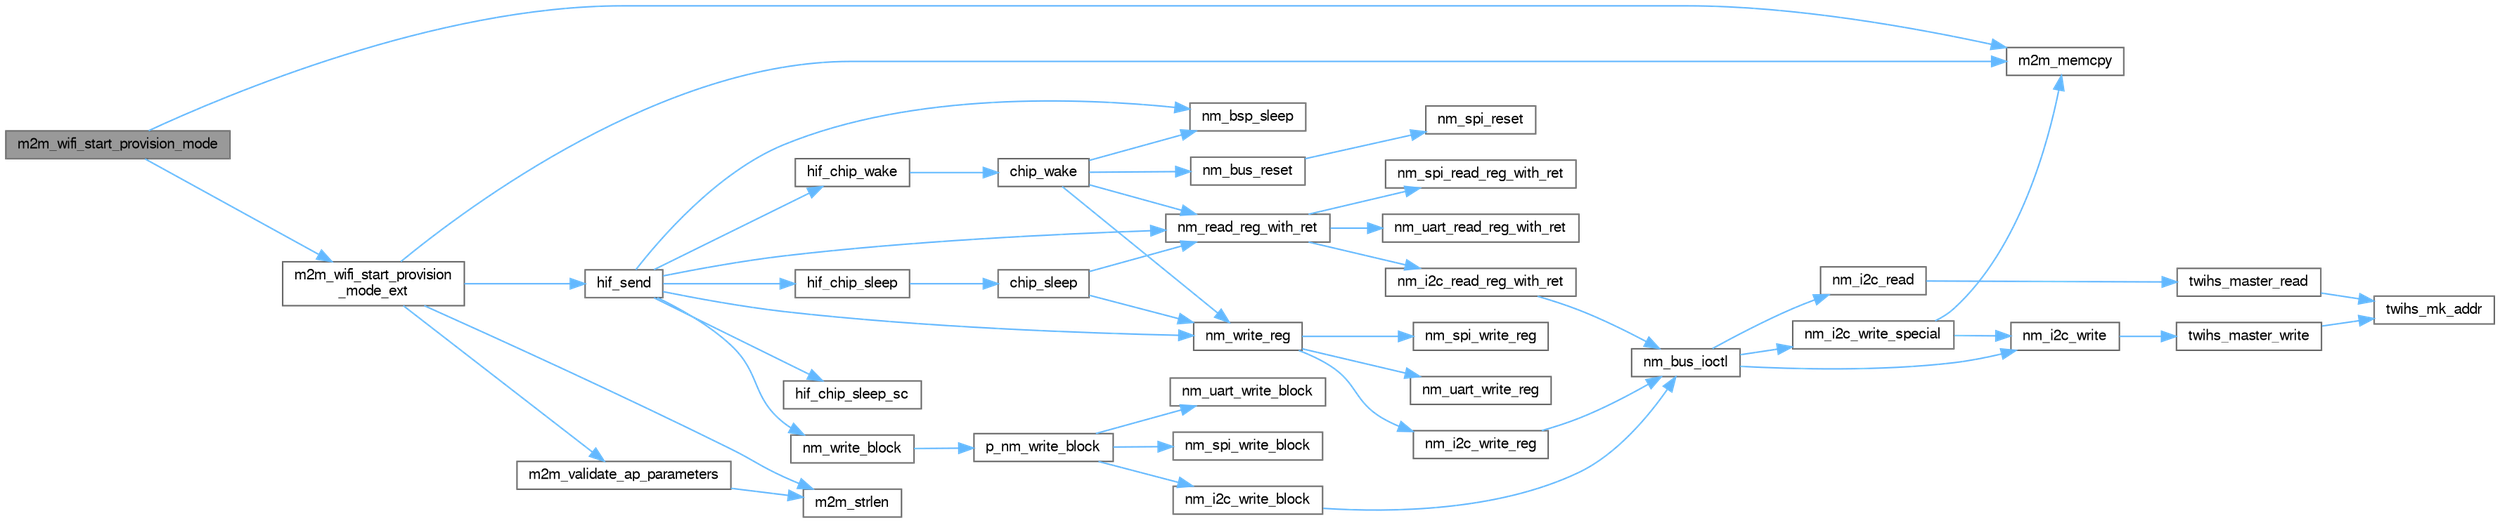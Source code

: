 digraph "m2m_wifi_start_provision_mode"
{
 // LATEX_PDF_SIZE
  bgcolor="transparent";
  edge [fontname=FreeSans,fontsize=10,labelfontname=FreeSans,labelfontsize=10];
  node [fontname=FreeSans,fontsize=10,shape=box,height=0.2,width=0.4];
  rankdir="LR";
  Node1 [label="m2m_wifi_start_provision_mode",height=0.2,width=0.4,color="gray40", fillcolor="grey60", style="filled", fontcolor="black",tooltip="Asynchronous API for control of Wi-Fi provisioning functionality."];
  Node1 -> Node2 [color="steelblue1",style="solid"];
  Node2 [label="m2m_memcpy",height=0.2,width=0.4,color="grey40", fillcolor="white", style="filled",URL="$group___c_o_m_m_o_n_a_p_i.html#ga28b094db63be31612f7d2c5af692d3a5",tooltip="Copy specified number of bytes from source buffer to destination buffer."];
  Node1 -> Node3 [color="steelblue1",style="solid"];
  Node3 [label="m2m_wifi_start_provision\l_mode_ext",height=0.2,width=0.4,color="grey40", fillcolor="white", style="filled",URL="$group___w_l_a_n_p_r_o_v_i_s_i_o_n.html#gadb605f9ef3ce3af36072b1ffca590a01",tooltip="Asynchronous API for control of Wi-Fi provisioning functionality with extended options."];
  Node3 -> Node4 [color="steelblue1",style="solid"];
  Node4 [label="hif_send",height=0.2,width=0.4,color="grey40", fillcolor="white", style="filled",URL="$m2m__hif_8c.html#a13ba8ad11b2ac39516ca787386d16ce0",tooltip="Send packet using host interface."];
  Node4 -> Node5 [color="steelblue1",style="solid"];
  Node5 [label="hif_chip_sleep",height=0.2,width=0.4,color="grey40", fillcolor="white", style="filled",URL="$m2m__hif_8c.html#a41d3f660265e122cbd7417ea8754e8dd",tooltip="To make the chip sleep."];
  Node5 -> Node6 [color="steelblue1",style="solid"];
  Node6 [label="chip_sleep",height=0.2,width=0.4,color="grey40", fillcolor="white", style="filled",URL="$nmasic_8c.html#a624e7923184968631a2eb86938d6f3ba",tooltip=" "];
  Node6 -> Node7 [color="steelblue1",style="solid"];
  Node7 [label="nm_read_reg_with_ret",height=0.2,width=0.4,color="grey40", fillcolor="white", style="filled",URL="$nmbus_8c.html#a475d273d8342f3f5c2a00e2887bf1b4f",tooltip=" "];
  Node7 -> Node8 [color="steelblue1",style="solid"];
  Node8 [label="nm_i2c_read_reg_with_ret",height=0.2,width=0.4,color="grey40", fillcolor="white", style="filled",URL="$nmi2c_8c.html#aa653cd4fd522820cd784c6328f372261",tooltip=" "];
  Node8 -> Node9 [color="steelblue1",style="solid"];
  Node9 [label="nm_bus_ioctl",height=0.2,width=0.4,color="grey40", fillcolor="white", style="filled",URL="$nm__bus__wrapper__same70_8c.html#aa98500dc13748397906e03440fb3892a",tooltip=" "];
  Node9 -> Node10 [color="steelblue1",style="solid"];
  Node10 [label="nm_i2c_read",height=0.2,width=0.4,color="grey40", fillcolor="white", style="filled",URL="$nm__bus__wrapper__same70_8c.html#a1240741839c5fb2592be8c34341aec6e",tooltip=" "];
  Node10 -> Node11 [color="steelblue1",style="solid"];
  Node11 [label="twihs_master_read",height=0.2,width=0.4,color="grey40", fillcolor="white", style="filled",URL="$group__sam__drivers__twihs__group.html#ga979e157165aa2b5e3e6d1e9ee608d5b7",tooltip="Read multiple bytes from a TWIHS compatible slave device."];
  Node11 -> Node12 [color="steelblue1",style="solid"];
  Node12 [label="twihs_mk_addr",height=0.2,width=0.4,color="grey40", fillcolor="white", style="filled",URL="$group__sam__drivers__twihs__group.html#gaca9e29e230ee2774cfc3dc7ed497f887",tooltip="Construct the TWIHS module address register field."];
  Node9 -> Node13 [color="steelblue1",style="solid"];
  Node13 [label="nm_i2c_write",height=0.2,width=0.4,color="grey40", fillcolor="white", style="filled",URL="$nm__bus__wrapper__same70_8c.html#afd98b5c0c472d424143edff9e8692624",tooltip=" "];
  Node13 -> Node14 [color="steelblue1",style="solid"];
  Node14 [label="twihs_master_write",height=0.2,width=0.4,color="grey40", fillcolor="white", style="filled",URL="$group__sam__drivers__twihs__group.html#ga6518c8674e646fbb67e8e91930e7f47a",tooltip="Write multiple bytes to a TWIHS compatible slave device."];
  Node14 -> Node12 [color="steelblue1",style="solid"];
  Node9 -> Node15 [color="steelblue1",style="solid"];
  Node15 [label="nm_i2c_write_special",height=0.2,width=0.4,color="grey40", fillcolor="white", style="filled",URL="$nm__bus__wrapper__same70_8c.html#a471c97b3665281f2df10ccff14d5e537",tooltip=" "];
  Node15 -> Node2 [color="steelblue1",style="solid"];
  Node15 -> Node13 [color="steelblue1",style="solid"];
  Node7 -> Node16 [color="steelblue1",style="solid"];
  Node16 [label="nm_spi_read_reg_with_ret",height=0.2,width=0.4,color="grey40", fillcolor="white", style="filled",URL="$nmspi_8h.html#aae92c14d16f00b293e10a8a3a86f9095",tooltip=" "];
  Node7 -> Node17 [color="steelblue1",style="solid"];
  Node17 [label="nm_uart_read_reg_with_ret",height=0.2,width=0.4,color="grey40", fillcolor="white", style="filled",URL="$nmuart_8h.html#a5ddecb766fd8041b0a2ff7f553f8183e",tooltip=" "];
  Node6 -> Node18 [color="steelblue1",style="solid"];
  Node18 [label="nm_write_reg",height=0.2,width=0.4,color="grey40", fillcolor="white", style="filled",URL="$nmbus_8c.html#a6a7d6b943cea86630575707ef80e09f9",tooltip=" "];
  Node18 -> Node19 [color="steelblue1",style="solid"];
  Node19 [label="nm_i2c_write_reg",height=0.2,width=0.4,color="grey40", fillcolor="white", style="filled",URL="$nmi2c_8c.html#a1bd0dd974a31b39146c20717bd6b7991",tooltip=" "];
  Node19 -> Node9 [color="steelblue1",style="solid"];
  Node18 -> Node20 [color="steelblue1",style="solid"];
  Node20 [label="nm_spi_write_reg",height=0.2,width=0.4,color="grey40", fillcolor="white", style="filled",URL="$nmspi_8h.html#a8e4e4efa9b987e6eed4c23b848248a32",tooltip=" "];
  Node18 -> Node21 [color="steelblue1",style="solid"];
  Node21 [label="nm_uart_write_reg",height=0.2,width=0.4,color="grey40", fillcolor="white", style="filled",URL="$nmuart_8h.html#a8d6ab67f8e0106126ba1748e68cd943c",tooltip=" "];
  Node4 -> Node22 [color="steelblue1",style="solid"];
  Node22 [label="hif_chip_sleep_sc",height=0.2,width=0.4,color="grey40", fillcolor="white", style="filled",URL="$m2m__hif_8c.html#a756a9c1154d55efd6c7924ef1ace5e75",tooltip="To clear the chip sleep but keep the chip sleep."];
  Node4 -> Node23 [color="steelblue1",style="solid"];
  Node23 [label="hif_chip_wake",height=0.2,width=0.4,color="grey40", fillcolor="white", style="filled",URL="$m2m__hif_8c.html#a88c8f023679d14d6866b80c9275db686",tooltip="To Wakeup the chip."];
  Node23 -> Node24 [color="steelblue1",style="solid"];
  Node24 [label="chip_wake",height=0.2,width=0.4,color="grey40", fillcolor="white", style="filled",URL="$nmasic_8c.html#abe05d6f4afa80ace3bd105d63dceda52",tooltip=" "];
  Node24 -> Node25 [color="steelblue1",style="solid"];
  Node25 [label="nm_bsp_sleep",height=0.2,width=0.4,color="grey40", fillcolor="white", style="filled",URL="$group___nm_bsp_sleep_fn.html#gadbf38ddf0138d8e0a4e4720909a7b081",tooltip="Used to put the host to sleep for the specified duration (in milliseconds). Forcing the host to sleep..."];
  Node24 -> Node26 [color="steelblue1",style="solid"];
  Node26 [label="nm_bus_reset",height=0.2,width=0.4,color="grey40", fillcolor="white", style="filled",URL="$nmbus_8c.html#a47e65a88a8262359d46de3cb869f481e",tooltip="reset bus interface"];
  Node26 -> Node27 [color="steelblue1",style="solid"];
  Node27 [label="nm_spi_reset",height=0.2,width=0.4,color="grey40", fillcolor="white", style="filled",URL="$nmspi_8h.html#a2277b874c5554c7f0675fcd5543aa6c0",tooltip="reset the SPI"];
  Node24 -> Node7 [color="steelblue1",style="solid"];
  Node24 -> Node18 [color="steelblue1",style="solid"];
  Node4 -> Node25 [color="steelblue1",style="solid"];
  Node4 -> Node7 [color="steelblue1",style="solid"];
  Node4 -> Node28 [color="steelblue1",style="solid"];
  Node28 [label="nm_write_block",height=0.2,width=0.4,color="grey40", fillcolor="white", style="filled",URL="$nmbus_8c.html#afb924df7f944a8137cd51069512661cf",tooltip=" "];
  Node28 -> Node29 [color="steelblue1",style="solid"];
  Node29 [label="p_nm_write_block",height=0.2,width=0.4,color="grey40", fillcolor="white", style="filled",URL="$nmbus_8c.html#a81ed1ef0558d7051509ba9c17b094ac7",tooltip=" "];
  Node29 -> Node30 [color="steelblue1",style="solid"];
  Node30 [label="nm_i2c_write_block",height=0.2,width=0.4,color="grey40", fillcolor="white", style="filled",URL="$nmi2c_8c.html#ac22360c7cd5368880a6543bb73e29970",tooltip=" "];
  Node30 -> Node9 [color="steelblue1",style="solid"];
  Node29 -> Node31 [color="steelblue1",style="solid"];
  Node31 [label="nm_spi_write_block",height=0.2,width=0.4,color="grey40", fillcolor="white", style="filled",URL="$nmspi_8h.html#a49c8f196f4c41f481a06e359147484ca",tooltip=" "];
  Node29 -> Node32 [color="steelblue1",style="solid"];
  Node32 [label="nm_uart_write_block",height=0.2,width=0.4,color="grey40", fillcolor="white", style="filled",URL="$nmuart_8h.html#af3e3a2d30119f8703486ce50d601819f",tooltip=" "];
  Node4 -> Node18 [color="steelblue1",style="solid"];
  Node3 -> Node2 [color="steelblue1",style="solid"];
  Node3 -> Node33 [color="steelblue1",style="solid"];
  Node33 [label="m2m_strlen",height=0.2,width=0.4,color="grey40", fillcolor="white", style="filled",URL="$group___c_o_m_m_o_n_a_p_i.html#ga7ab2c19ce29ea364fb1653765732172f",tooltip="Returns the length of a null terminated string buffer."];
  Node3 -> Node34 [color="steelblue1",style="solid"];
  Node34 [label="m2m_validate_ap_parameters",height=0.2,width=0.4,color="grey40", fillcolor="white", style="filled",URL="$group__winc1500__group.html#ga899e5e006fb3d76bed76428fc575c9da",tooltip=" "];
  Node34 -> Node33 [color="steelblue1",style="solid"];
}
